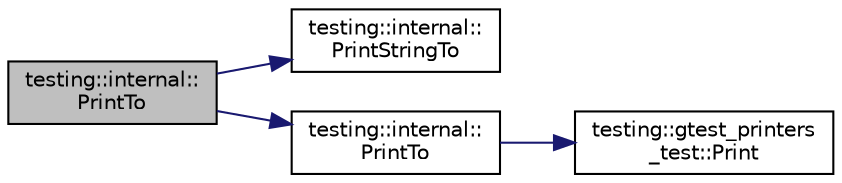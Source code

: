 digraph "testing::internal::PrintTo"
{
  edge [fontname="Helvetica",fontsize="10",labelfontname="Helvetica",labelfontsize="10"];
  node [fontname="Helvetica",fontsize="10",shape=record];
  rankdir="LR";
  Node2607 [label="testing::internal::\lPrintTo",height=0.2,width=0.4,color="black", fillcolor="grey75", style="filled", fontcolor="black"];
  Node2607 -> Node2608 [color="midnightblue",fontsize="10",style="solid",fontname="Helvetica"];
  Node2608 [label="testing::internal::\lPrintStringTo",height=0.2,width=0.4,color="black", fillcolor="white", style="filled",URL="$d0/da7/namespacetesting_1_1internal.html#a8b53e46cea3f8bdfc9342057c4f6ba62"];
  Node2607 -> Node2609 [color="midnightblue",fontsize="10",style="solid",fontname="Helvetica"];
  Node2609 [label="testing::internal::\lPrintTo",height=0.2,width=0.4,color="black", fillcolor="white", style="filled",URL="$d0/da7/namespacetesting_1_1internal.html#af2c33928facbf2edf7af564278724d98"];
  Node2609 -> Node2610 [color="midnightblue",fontsize="10",style="solid",fontname="Helvetica"];
  Node2610 [label="testing::gtest_printers\l_test::Print",height=0.2,width=0.4,color="black", fillcolor="white", style="filled",URL="$dd/d01/namespacetesting_1_1gtest__printers__test.html#ab1fefdb330a473343afa3cc6d46a65f6"];
}
